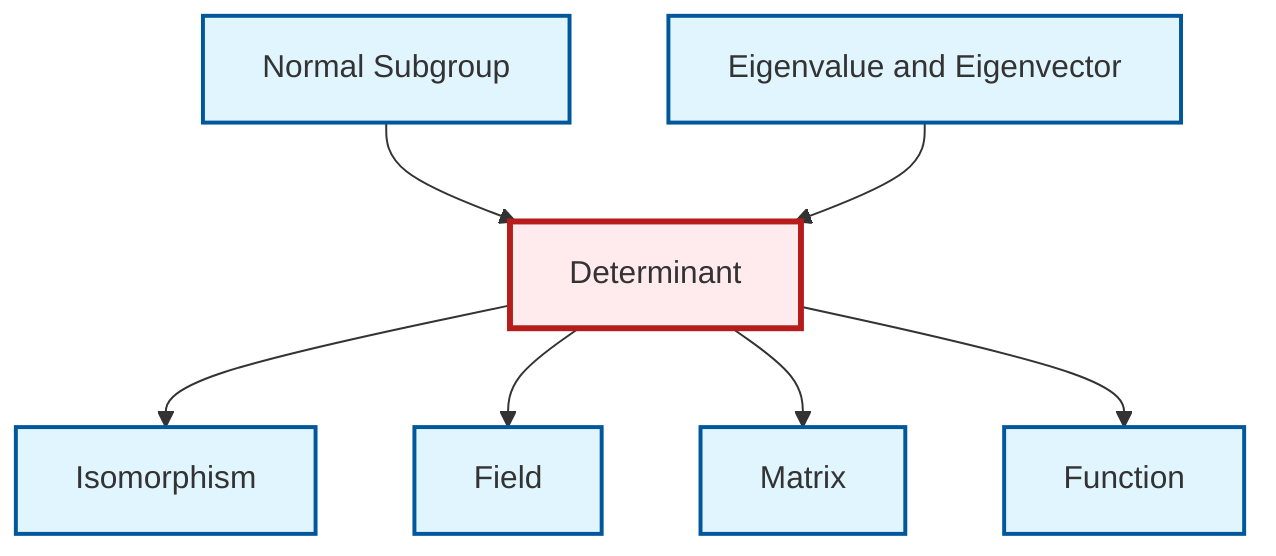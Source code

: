 graph TD
    classDef definition fill:#e1f5fe,stroke:#01579b,stroke-width:2px
    classDef theorem fill:#f3e5f5,stroke:#4a148c,stroke-width:2px
    classDef axiom fill:#fff3e0,stroke:#e65100,stroke-width:2px
    classDef example fill:#e8f5e9,stroke:#1b5e20,stroke-width:2px
    classDef current fill:#ffebee,stroke:#b71c1c,stroke-width:3px
    def-field["Field"]:::definition
    def-eigenvalue-eigenvector["Eigenvalue and Eigenvector"]:::definition
    def-matrix["Matrix"]:::definition
    def-isomorphism["Isomorphism"]:::definition
    def-normal-subgroup["Normal Subgroup"]:::definition
    def-function["Function"]:::definition
    def-determinant["Determinant"]:::definition
    def-determinant --> def-isomorphism
    def-determinant --> def-field
    def-normal-subgroup --> def-determinant
    def-determinant --> def-matrix
    def-determinant --> def-function
    def-eigenvalue-eigenvector --> def-determinant
    class def-determinant current